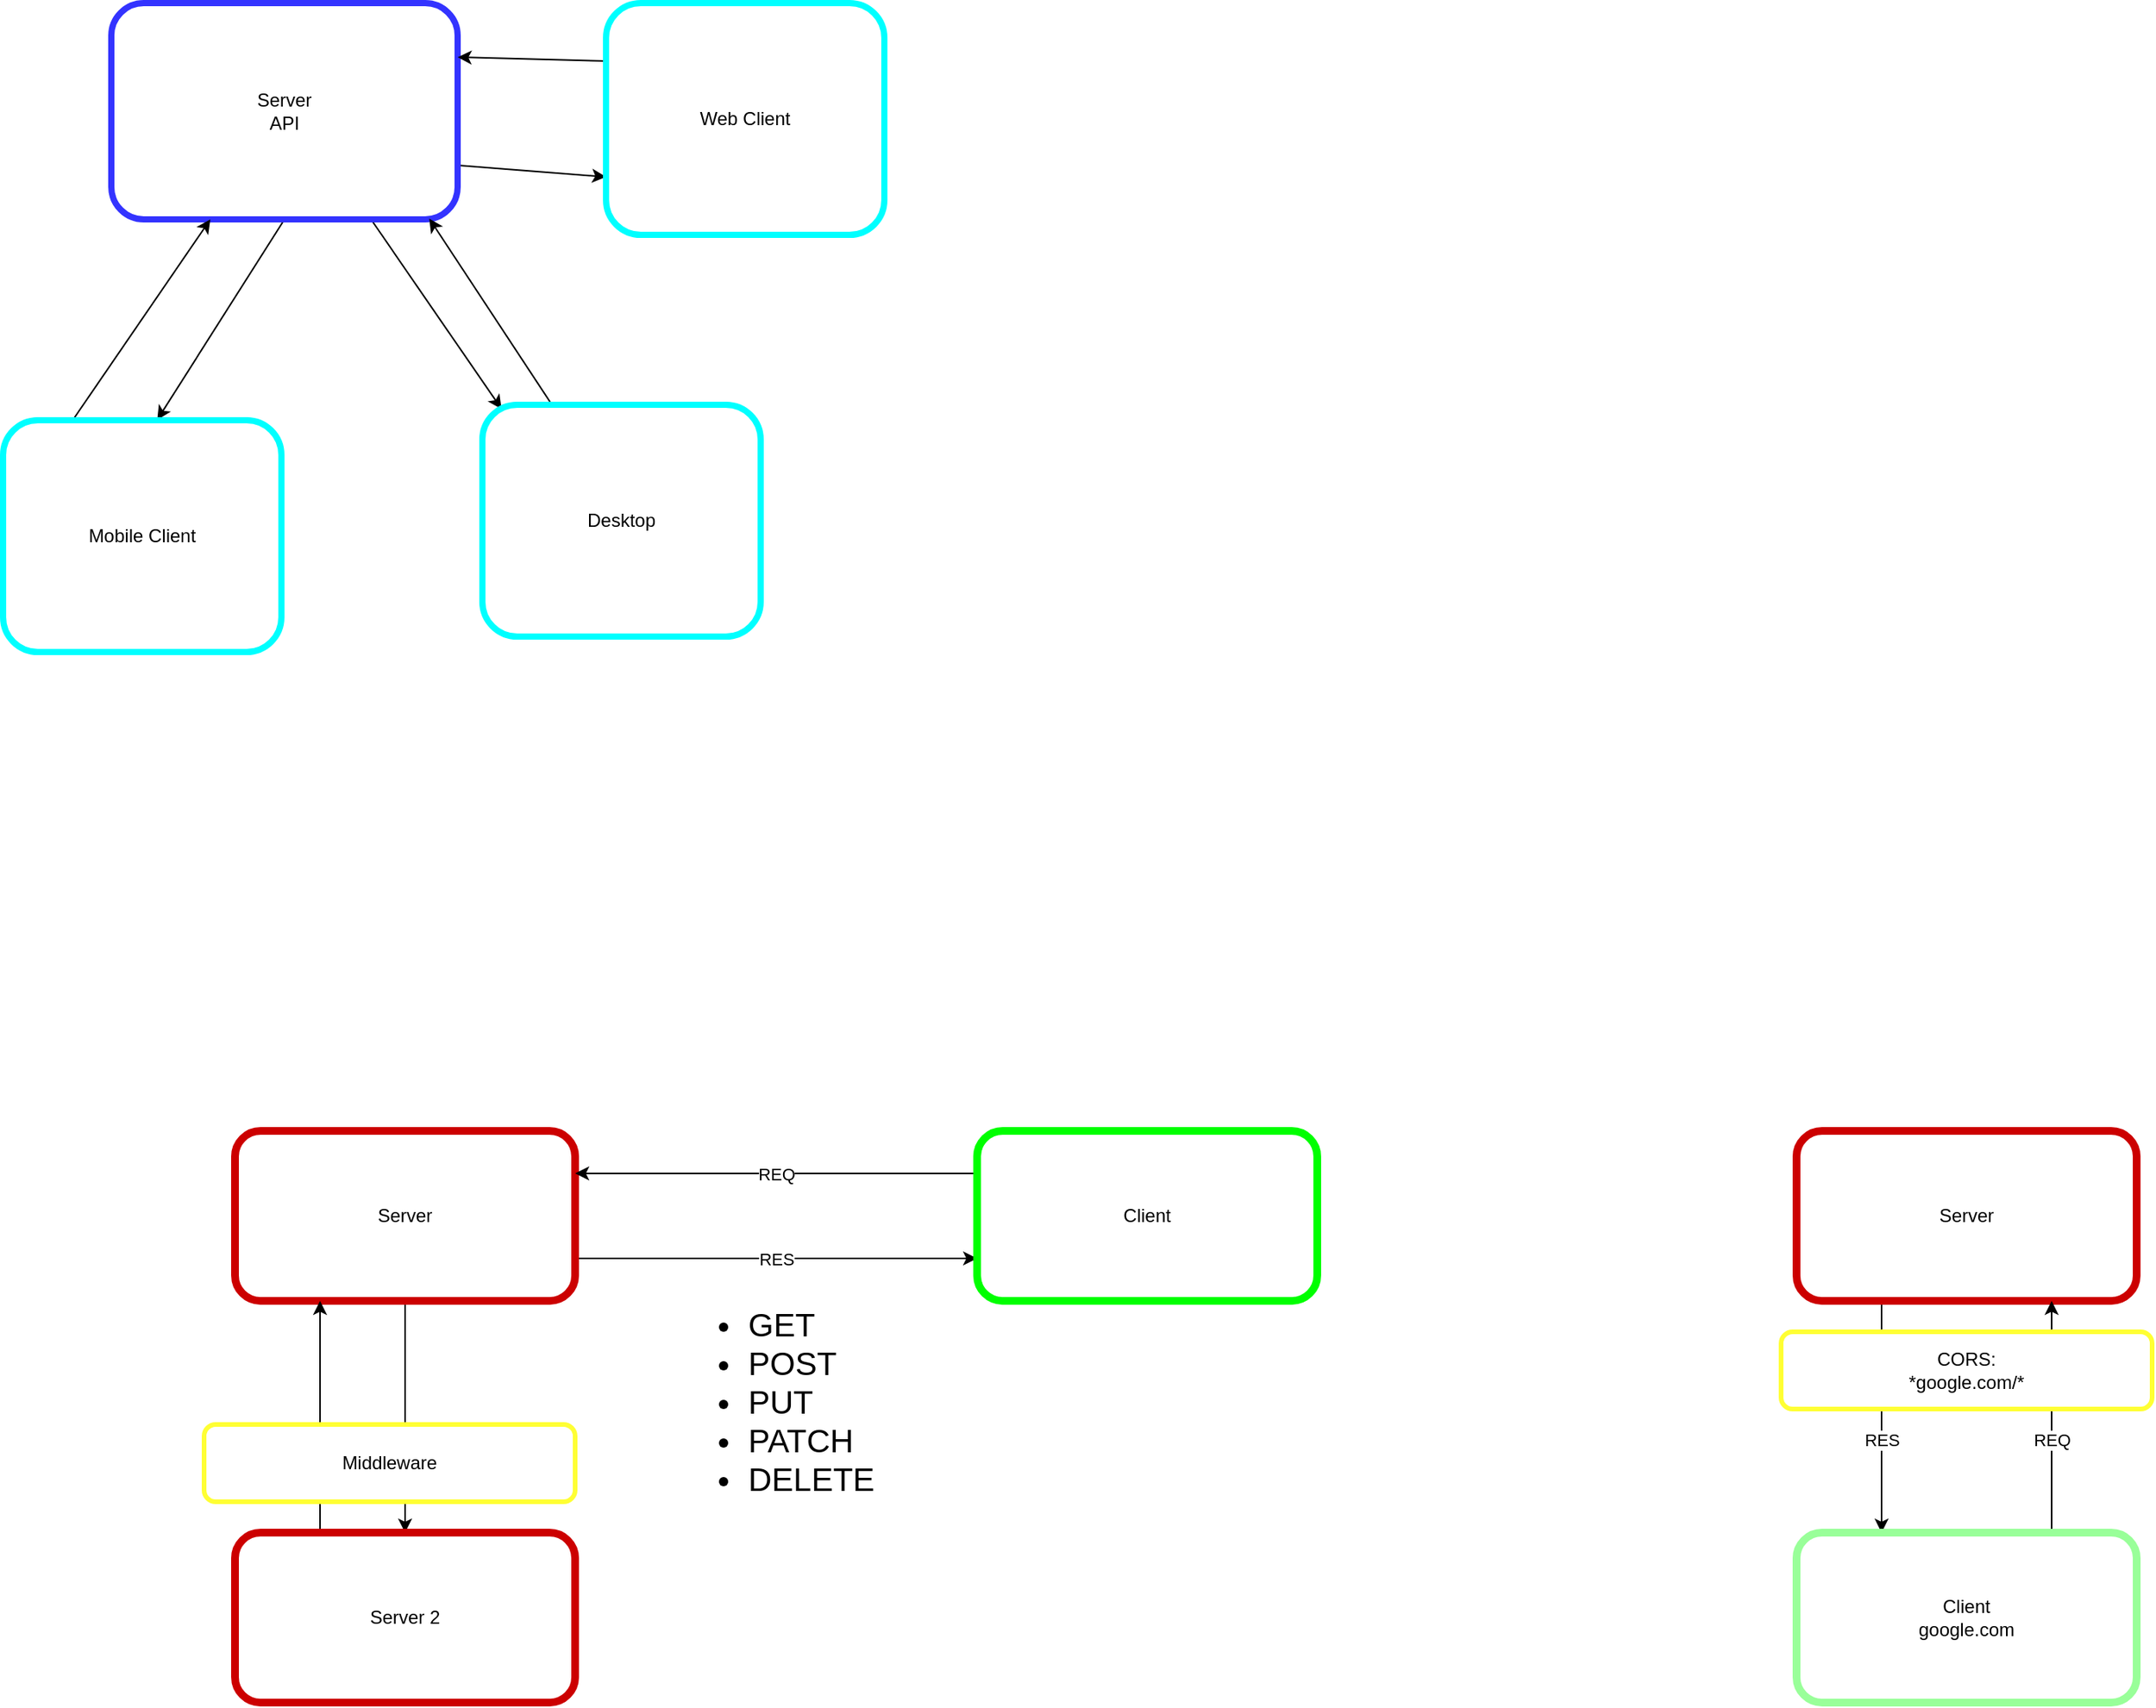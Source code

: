 <mxfile>
    <diagram id="rdZ__2JckaXxYIee4m1p" name="Página-1">
        <mxGraphModel dx="917" dy="991" grid="0" gridSize="10" guides="1" tooltips="1" connect="1" arrows="1" fold="1" page="1" pageScale="1" pageWidth="827" pageHeight="1169" math="0" shadow="0">
            <root>
                <mxCell id="0"/>
                <mxCell id="1" parent="0"/>
                <mxCell id="8" style="edgeStyle=none;html=1;exitX=1;exitY=0.75;exitDx=0;exitDy=0;entryX=0;entryY=0.75;entryDx=0;entryDy=0;" parent="1" source="2" target="6" edge="1">
                    <mxGeometry relative="1" as="geometry"/>
                </mxCell>
                <mxCell id="11" style="edgeStyle=none;html=1;exitX=0.75;exitY=1;exitDx=0;exitDy=0;entryX=0.069;entryY=0.018;entryDx=0;entryDy=0;entryPerimeter=0;" parent="1" source="2" target="9" edge="1">
                    <mxGeometry relative="1" as="geometry">
                        <mxPoint x="440" y="290" as="targetPoint"/>
                    </mxGeometry>
                </mxCell>
                <mxCell id="14" style="edgeStyle=none;html=1;exitX=0.5;exitY=1;exitDx=0;exitDy=0;entryX=0.554;entryY=-0.002;entryDx=0;entryDy=0;entryPerimeter=0;" parent="1" source="2" target="12" edge="1">
                    <mxGeometry relative="1" as="geometry"/>
                </mxCell>
                <mxCell id="2" value="" style="rounded=1;whiteSpace=wrap;html=1;strokeWidth=4;strokeColor=#3333FF;" parent="1" vertex="1">
                    <mxGeometry x="190" y="30" width="224" height="140" as="geometry"/>
                </mxCell>
                <mxCell id="5" value="Server&lt;br&gt;API" style="text;html=1;strokeColor=none;fillColor=none;align=center;verticalAlign=middle;whiteSpace=wrap;rounded=0;" parent="1" vertex="1">
                    <mxGeometry x="272" y="85" width="60" height="30" as="geometry"/>
                </mxCell>
                <mxCell id="7" style="edgeStyle=none;html=1;exitX=0;exitY=0.25;exitDx=0;exitDy=0;entryX=1;entryY=0.25;entryDx=0;entryDy=0;" parent="1" source="6" target="2" edge="1">
                    <mxGeometry relative="1" as="geometry"/>
                </mxCell>
                <mxCell id="6" value="Web Client" style="rounded=1;whiteSpace=wrap;html=1;strokeColor=#00FFFF;strokeWidth=4;" parent="1" vertex="1">
                    <mxGeometry x="510" y="30" width="180" height="150" as="geometry"/>
                </mxCell>
                <mxCell id="10" style="edgeStyle=none;html=1;exitX=0.25;exitY=0;exitDx=0;exitDy=0;entryX=0.918;entryY=0.996;entryDx=0;entryDy=0;entryPerimeter=0;" parent="1" source="9" target="2" edge="1">
                    <mxGeometry relative="1" as="geometry"/>
                </mxCell>
                <mxCell id="9" value="Desktop" style="rounded=1;whiteSpace=wrap;html=1;strokeColor=#00FFFF;strokeWidth=4;" parent="1" vertex="1">
                    <mxGeometry x="430" y="290" width="180" height="150" as="geometry"/>
                </mxCell>
                <mxCell id="13" style="edgeStyle=none;html=1;exitX=0.25;exitY=0;exitDx=0;exitDy=0;" parent="1" source="12" target="2" edge="1">
                    <mxGeometry relative="1" as="geometry"/>
                </mxCell>
                <mxCell id="12" value="Mobile Client" style="rounded=1;whiteSpace=wrap;html=1;strokeColor=#00FFFF;strokeWidth=4;" parent="1" vertex="1">
                    <mxGeometry x="120" y="300" width="180" height="150" as="geometry"/>
                </mxCell>
                <mxCell id="18" value="RES" style="edgeStyle=none;html=1;exitX=1;exitY=0.75;exitDx=0;exitDy=0;entryX=0;entryY=0.75;entryDx=0;entryDy=0;" parent="1" source="15" target="16" edge="1">
                    <mxGeometry relative="1" as="geometry"/>
                </mxCell>
                <mxCell id="24" style="edgeStyle=none;html=1;exitX=0.5;exitY=1;exitDx=0;exitDy=0;entryX=0.5;entryY=0;entryDx=0;entryDy=0;fontSize=21;" parent="1" source="15" target="21" edge="1">
                    <mxGeometry relative="1" as="geometry"/>
                </mxCell>
                <mxCell id="15" value="Server" style="rounded=1;whiteSpace=wrap;html=1;strokeWidth=5;strokeColor=#CC0000;" parent="1" vertex="1">
                    <mxGeometry x="270" y="760" width="220" height="110" as="geometry"/>
                </mxCell>
                <mxCell id="17" value="REQ" style="edgeStyle=none;html=1;exitX=0;exitY=0.25;exitDx=0;exitDy=0;entryX=1;entryY=0.25;entryDx=0;entryDy=0;" parent="1" source="16" target="15" edge="1">
                    <mxGeometry relative="1" as="geometry">
                        <mxPoint as="offset"/>
                    </mxGeometry>
                </mxCell>
                <mxCell id="16" value="Client" style="rounded=1;whiteSpace=wrap;html=1;strokeColor=#00FF00;strokeWidth=5;" parent="1" vertex="1">
                    <mxGeometry x="750" y="760" width="220" height="110" as="geometry"/>
                </mxCell>
                <mxCell id="19" value="&lt;ul style=&quot;font-size: 21px&quot;&gt;&lt;li&gt;GET&lt;/li&gt;&lt;li&gt;POST&lt;/li&gt;&lt;li&gt;PUT&lt;/li&gt;&lt;li&gt;PATCH&lt;br&gt;&lt;/li&gt;&lt;li&gt;DELETE&lt;/li&gt;&lt;/ul&gt;" style="text;strokeColor=none;fillColor=none;html=1;whiteSpace=wrap;verticalAlign=middle;overflow=hidden;strokeWidth=6;" parent="1" vertex="1">
                    <mxGeometry x="560" y="830" width="140" height="210" as="geometry"/>
                </mxCell>
                <mxCell id="22" style="edgeStyle=none;html=1;exitX=0.25;exitY=0;exitDx=0;exitDy=0;fontSize=21;entryX=0.25;entryY=1;entryDx=0;entryDy=0;" parent="1" source="21" target="15" edge="1">
                    <mxGeometry relative="1" as="geometry">
                        <mxPoint x="320" y="880" as="targetPoint"/>
                    </mxGeometry>
                </mxCell>
                <mxCell id="21" value="Server 2" style="rounded=1;whiteSpace=wrap;html=1;strokeWidth=5;strokeColor=#CC0000;" parent="1" vertex="1">
                    <mxGeometry x="270" y="1020" width="220" height="110" as="geometry"/>
                </mxCell>
                <mxCell id="25" value="Middleware" style="rounded=1;whiteSpace=wrap;html=1;strokeWidth=3;strokeColor=#FFFF33;" parent="1" vertex="1">
                    <mxGeometry x="250" y="950" width="240" height="50" as="geometry"/>
                </mxCell>
                <mxCell id="30" value="RES" style="edgeStyle=none;html=1;exitX=0.25;exitY=1;exitDx=0;exitDy=0;entryX=0.25;entryY=0;entryDx=0;entryDy=0;" parent="1" source="27" target="28" edge="1">
                    <mxGeometry x="0.2" relative="1" as="geometry">
                        <mxPoint as="offset"/>
                    </mxGeometry>
                </mxCell>
                <mxCell id="27" value="Server" style="rounded=1;whiteSpace=wrap;html=1;strokeWidth=5;strokeColor=#CC0000;" parent="1" vertex="1">
                    <mxGeometry x="1280" y="760" width="220" height="110" as="geometry"/>
                </mxCell>
                <mxCell id="31" value="REQ" style="edgeStyle=none;html=1;exitX=0.75;exitY=0;exitDx=0;exitDy=0;entryX=0.75;entryY=1;entryDx=0;entryDy=0;" parent="1" source="28" target="27" edge="1">
                    <mxGeometry x="-0.2" relative="1" as="geometry">
                        <mxPoint as="offset"/>
                    </mxGeometry>
                </mxCell>
                <mxCell id="28" value="Client&lt;br&gt;google.com" style="rounded=1;whiteSpace=wrap;html=1;strokeWidth=5;strokeColor=#99FF99;" parent="1" vertex="1">
                    <mxGeometry x="1280" y="1020" width="220" height="110" as="geometry"/>
                </mxCell>
                <mxCell id="29" value="CORS:&lt;br&gt;*google.com/*" style="rounded=1;whiteSpace=wrap;html=1;strokeWidth=3;strokeColor=#FFFF33;" parent="1" vertex="1">
                    <mxGeometry x="1270" y="890" width="240" height="50" as="geometry"/>
                </mxCell>
            </root>
        </mxGraphModel>
    </diagram>
</mxfile>